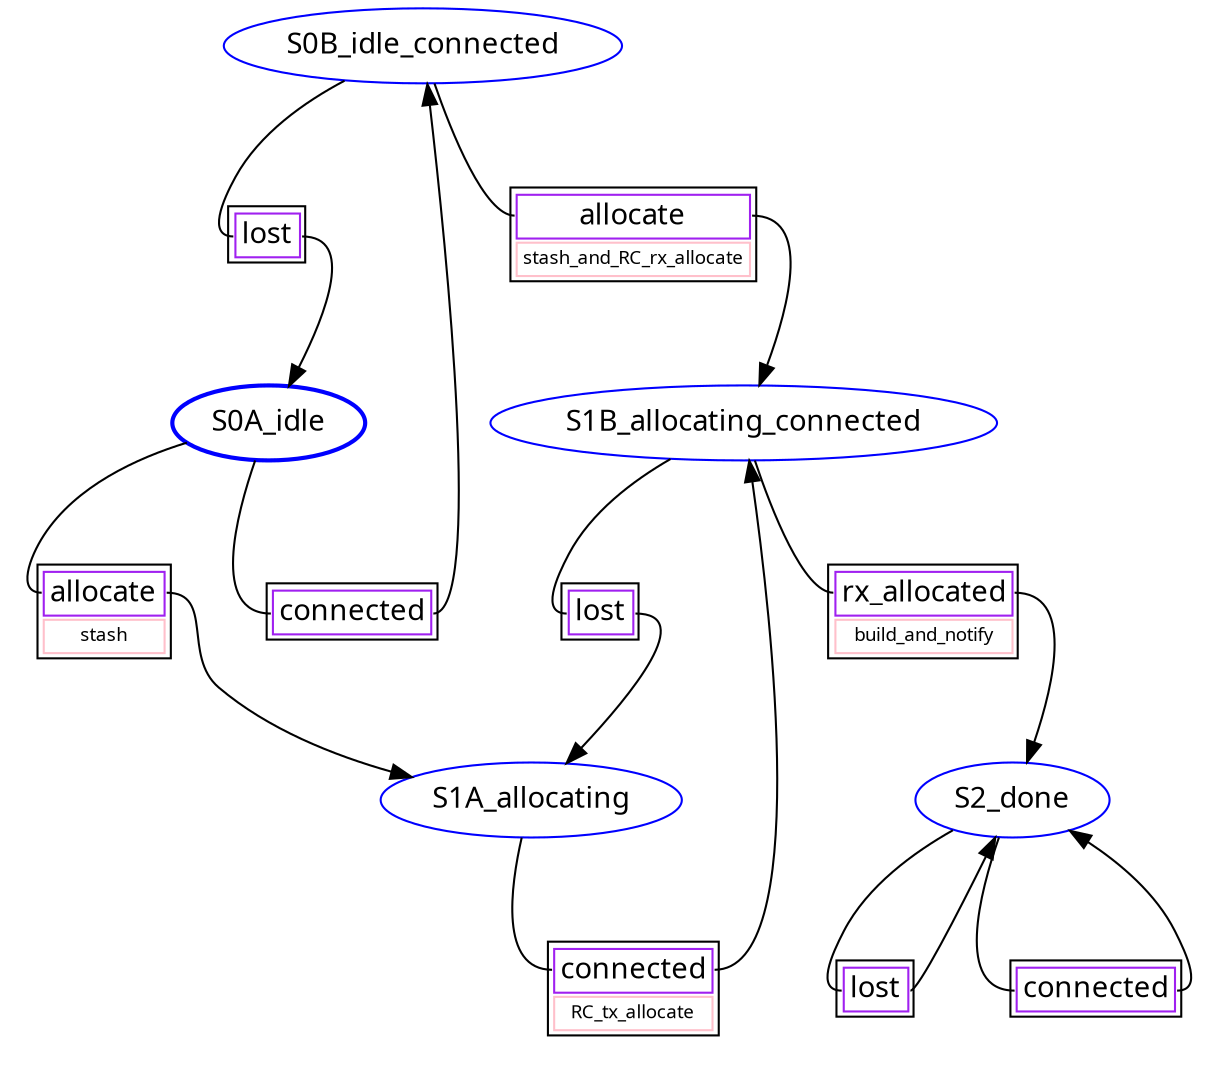 digraph {
	graph [dpi=100 pack=true]
	node [fontname=Menlo]
	edge [fontname=Menlo]
	S0B_idle_connected [color=blue fontame=Menlo shape=ellipse style=""]
	S0A_idle [color=blue fontame="Menlo-Bold" shape=ellipse style=bold]
	S2_done [color=blue fontame=Menlo shape=ellipse style=""]
	S1B_allocating_connected [color=blue fontame=Menlo shape=ellipse style=""]
	S1A_allocating [color=blue fontame=Menlo shape=ellipse style=""]
	t0 [label=<<table ><tr ><td color="purple" colspan="1" port="tableport"><font face="menlo-italic">allocate</font></td></tr><tr ><td color="pink"><font point-size="9">stash</font></td></tr></table>> margin=0.2 shape=none]
	S0A_idle -> t0:tableport:w [arrowhead=none]
	t0:tableport:e -> S1A_allocating
	t1 [label=<<table ><tr ><td color="purple" port="tableport"><font face="menlo-italic">lost</font></td></tr></table>> margin=0.2 shape=none]
	S1B_allocating_connected -> t1:tableport:w [arrowhead=none]
	t1:tableport:e -> S1A_allocating
	t2 [label=<<table ><tr ><td color="purple" port="tableport"><font face="menlo-italic">connected</font></td></tr></table>> margin=0.2 shape=none]
	S2_done -> t2:tableport:w [arrowhead=none]
	t2:tableport:e -> S2_done
	t3 [label=<<table ><tr ><td color="purple" colspan="1" port="tableport"><font face="menlo-italic">allocate</font></td></tr><tr ><td color="pink"><font point-size="9">stash_and_RC_rx_allocate</font></td></tr></table>> margin=0.2 shape=none]
	S0B_idle_connected -> t3:tableport:w [arrowhead=none]
	t3:tableport:e -> S1B_allocating_connected
	t4 [label=<<table ><tr ><td color="purple" port="tableport"><font face="menlo-italic">connected</font></td></tr></table>> margin=0.2 shape=none]
	S0A_idle -> t4:tableport:w [arrowhead=none]
	t4:tableport:e -> S0B_idle_connected
	t5 [label=<<table ><tr ><td color="purple" port="tableport"><font face="menlo-italic">lost</font></td></tr></table>> margin=0.2 shape=none]
	S2_done -> t5:tableport:w [arrowhead=none]
	t5:tableport:e -> S2_done
	t6 [label=<<table ><tr ><td color="purple" colspan="1" port="tableport"><font face="menlo-italic">connected</font></td></tr><tr ><td color="pink"><font point-size="9">RC_tx_allocate</font></td></tr></table>> margin=0.2 shape=none]
	S1A_allocating -> t6:tableport:w [arrowhead=none]
	t6:tableport:e -> S1B_allocating_connected
	t7 [label=<<table ><tr ><td color="purple" port="tableport"><font face="menlo-italic">lost</font></td></tr></table>> margin=0.2 shape=none]
	S0B_idle_connected -> t7:tableport:w [arrowhead=none]
	t7:tableport:e -> S0A_idle
	t8 [label=<<table ><tr ><td color="purple" colspan="1" port="tableport"><font face="menlo-italic">rx_allocated</font></td></tr><tr ><td color="pink"><font point-size="9">build_and_notify</font></td></tr></table>> margin=0.2 shape=none]
	S1B_allocating_connected -> t8:tableport:w [arrowhead=none]
	t8:tableport:e -> S2_done
}
